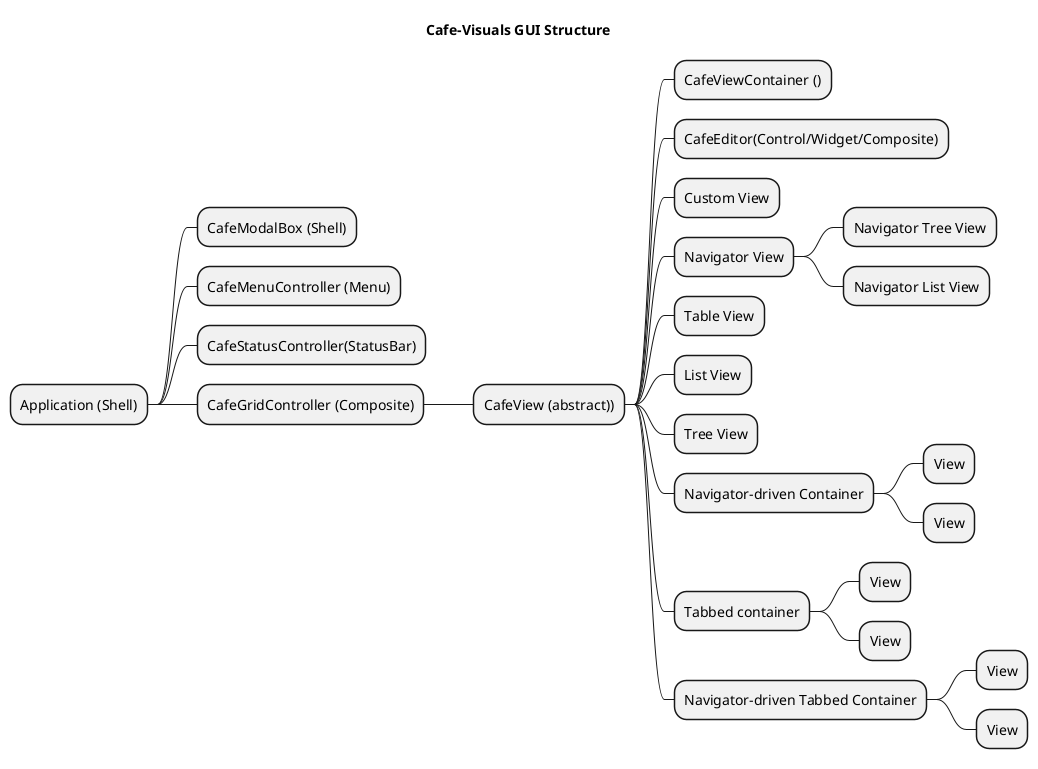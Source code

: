 @startmindmap
'https://plantuml.com/mindmap-diagram

title Cafe-Visuals GUI Structure

* Application (Shell)
** CafeModalBox (Shell)
** CafeMenuController (Menu)
** CafeStatusController(StatusBar)
** CafeGridController (Composite)

*** CafeView (abstract))
**** CafeViewContainer ()
**** CafeEditor(Control/Widget/Composite)

**** Custom View
**** Navigator View
***** Navigator Tree View
***** Navigator List View
**** Table View
**** List View
**** Tree View

**** Navigator-driven Container
***** View
***** View

**** Tabbed container
***** View
***** View

**** Navigator-driven Tabbed Container
***** View
***** View
@endmindmap
